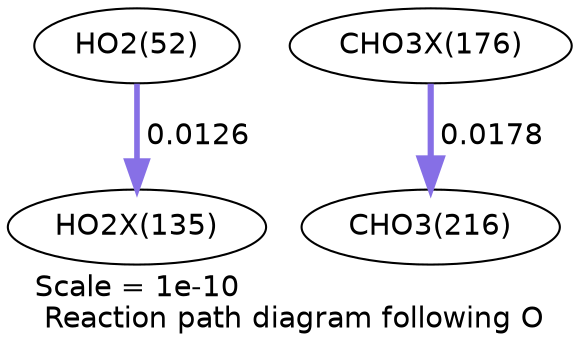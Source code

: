 digraph reaction_paths {
center=1;
s21 -> s52[fontname="Helvetica", penwidth=2.7, arrowsize=1.35, color="0.7, 0.513, 0.9"
, label=" 0.0126"];
s57 -> s29[fontname="Helvetica", penwidth=2.96, arrowsize=1.48, color="0.7, 0.518, 0.9"
, label=" 0.0178"];
s21 [ fontname="Helvetica", label="HO2(52)"];
s29 [ fontname="Helvetica", label="CHO3(216)"];
s52 [ fontname="Helvetica", label="HO2X(135)"];
s57 [ fontname="Helvetica", label="CHO3X(176)"];
 label = "Scale = 1e-10\l Reaction path diagram following O";
 fontname = "Helvetica";
}
